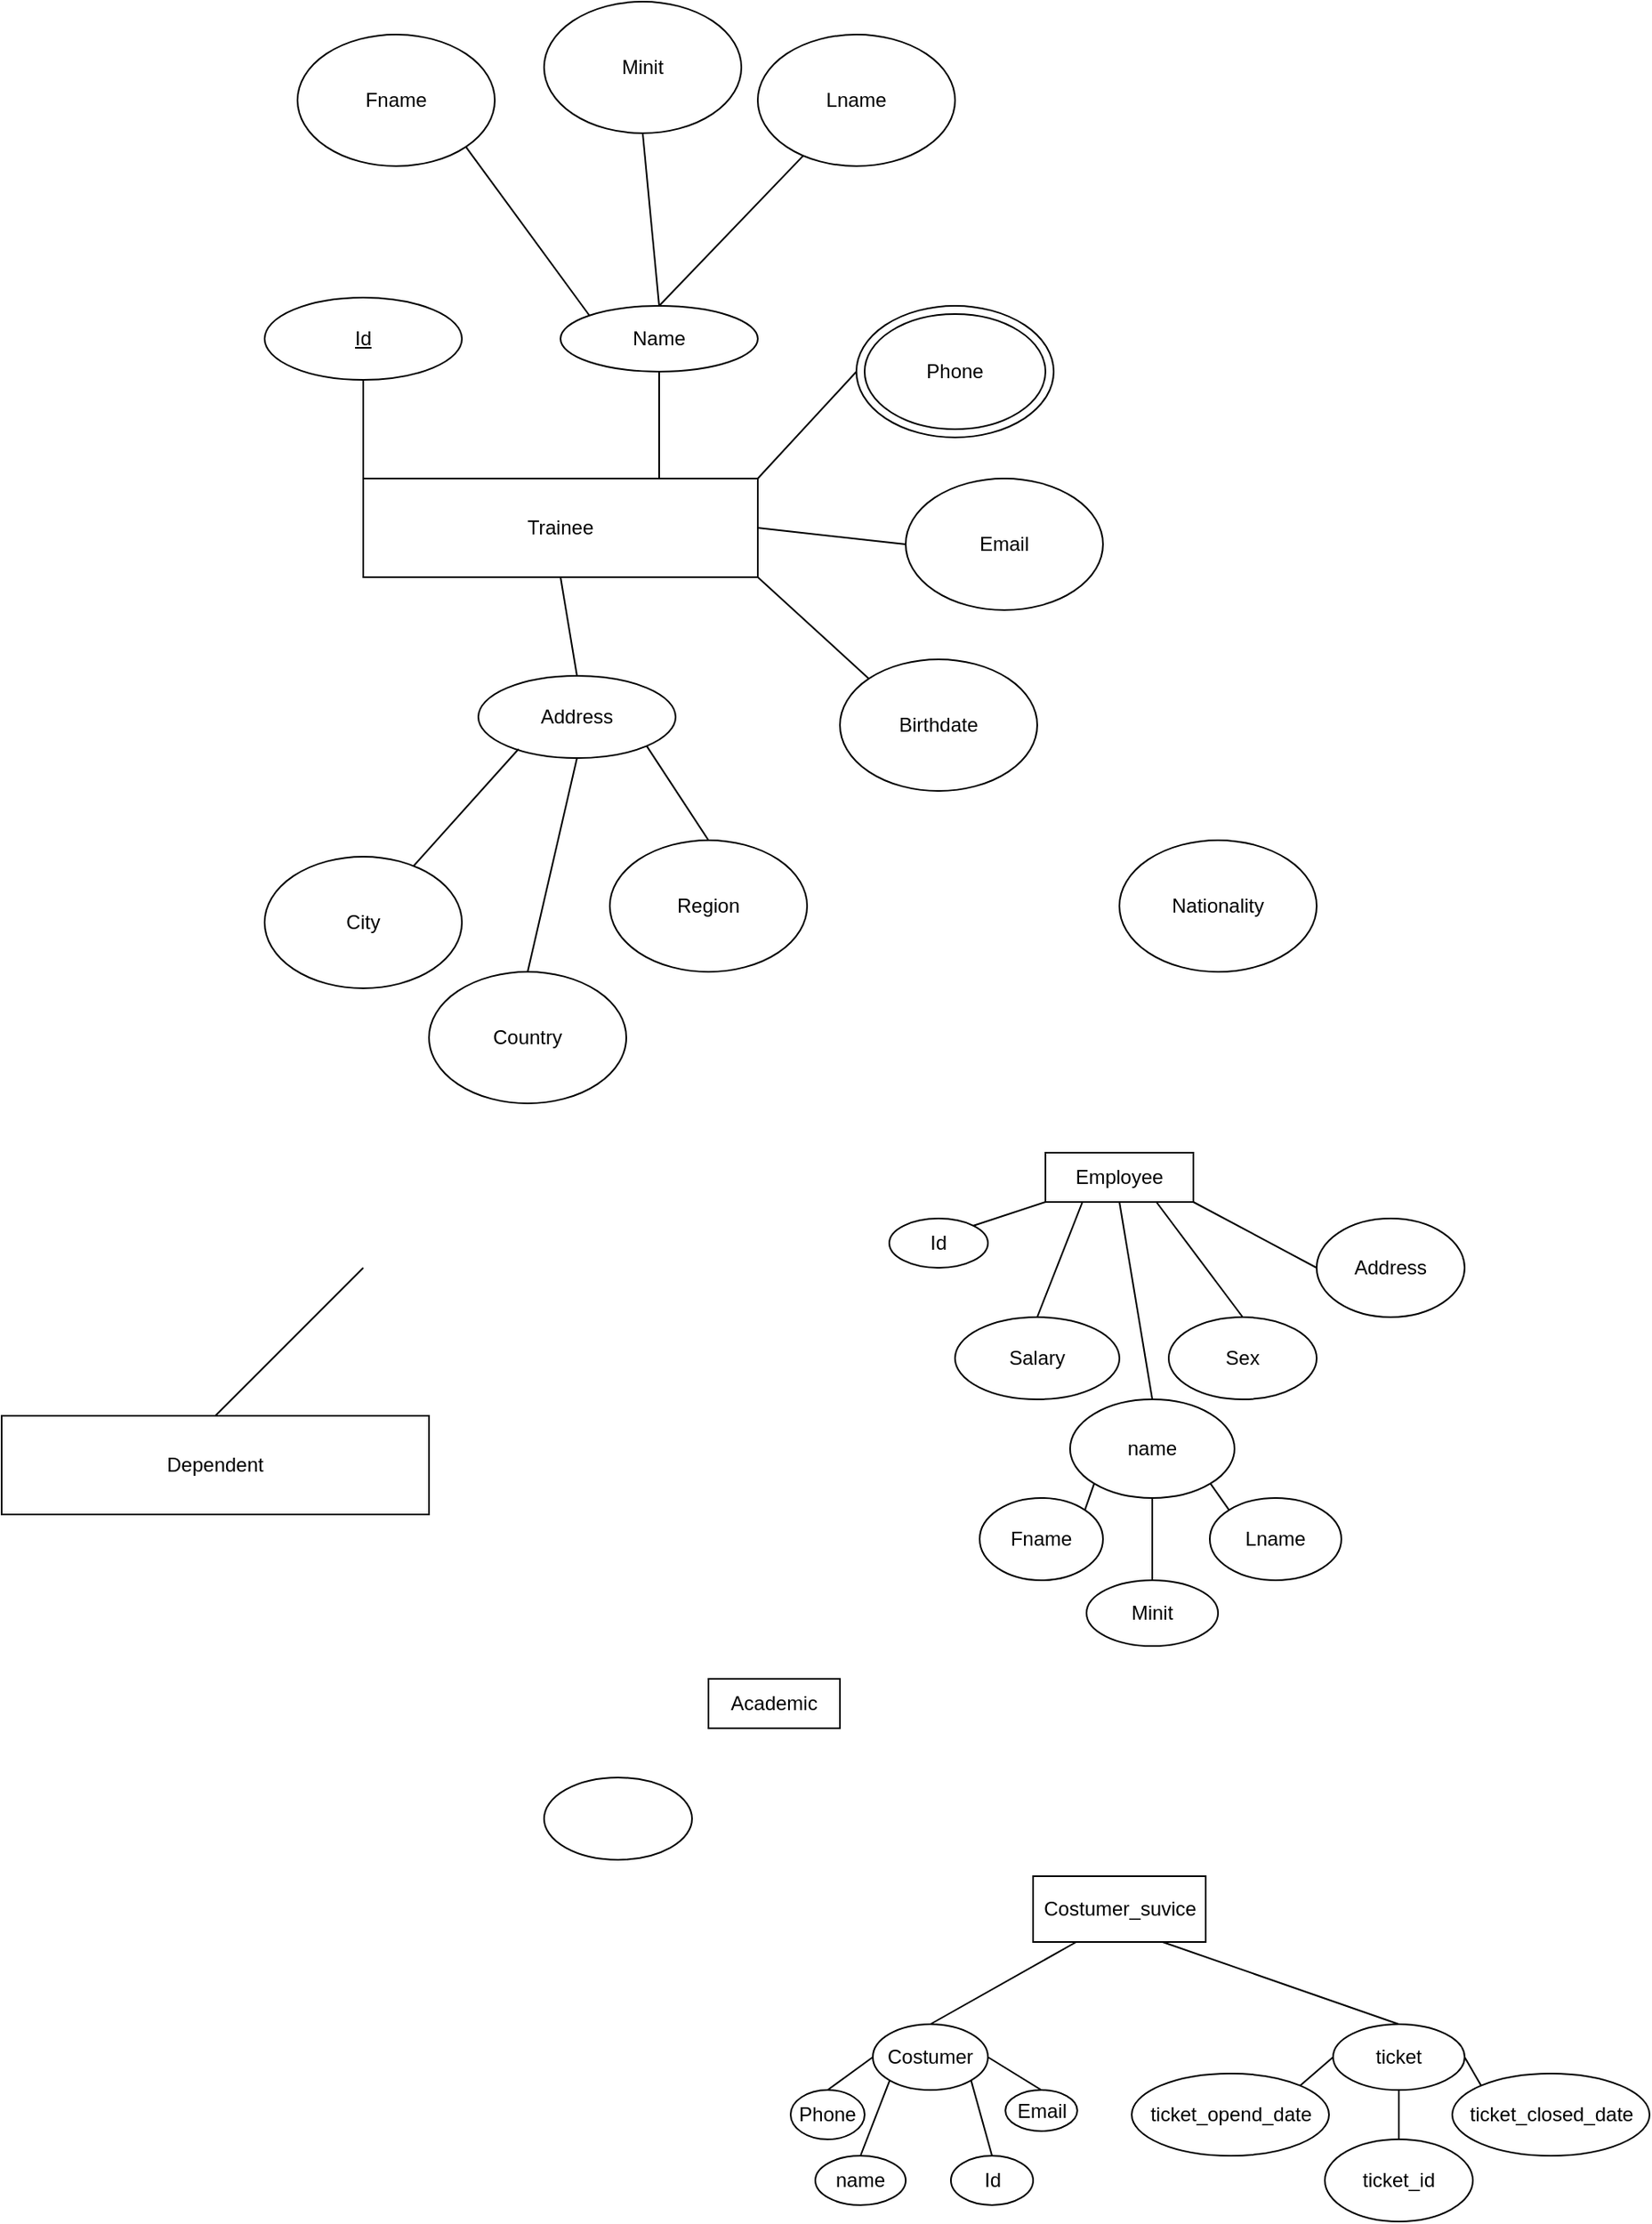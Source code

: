 <mxfile version="24.2.2" type="github">
  <diagram id="R2lEEEUBdFMjLlhIrx00" name="Page-1">
    <mxGraphModel dx="1647" dy="1610" grid="1" gridSize="10" guides="1" tooltips="1" connect="1" arrows="1" fold="1" page="1" pageScale="1" pageWidth="850" pageHeight="1100" math="0" shadow="0" extFonts="Permanent Marker^https://fonts.googleapis.com/css?family=Permanent+Marker">
      <root>
        <mxCell id="0" />
        <mxCell id="1" parent="0" />
        <mxCell id="exuP65Xe-kyWdSPfGrK1-2" value="Id" style="ellipse;whiteSpace=wrap;html=1;fontStyle=4" parent="1" vertex="1">
          <mxGeometry x="-230" y="-250" width="120" height="50" as="geometry" />
        </mxCell>
        <mxCell id="exuP65Xe-kyWdSPfGrK1-3" value="Name" style="ellipse;whiteSpace=wrap;html=1;" parent="1" vertex="1">
          <mxGeometry x="-50" y="-245" width="120" height="40" as="geometry" />
        </mxCell>
        <mxCell id="exuP65Xe-kyWdSPfGrK1-4" value="Address" style="ellipse;whiteSpace=wrap;html=1;" parent="1" vertex="1">
          <mxGeometry x="-100" y="-20" width="120" height="50" as="geometry" />
        </mxCell>
        <mxCell id="exuP65Xe-kyWdSPfGrK1-5" value="Country" style="ellipse;whiteSpace=wrap;html=1;" parent="1" vertex="1">
          <mxGeometry x="-130" y="160" width="120" height="80" as="geometry" />
        </mxCell>
        <mxCell id="exuP65Xe-kyWdSPfGrK1-6" value="Region" style="ellipse;whiteSpace=wrap;html=1;" parent="1" vertex="1">
          <mxGeometry x="-20" y="80" width="120" height="80" as="geometry" />
        </mxCell>
        <mxCell id="exuP65Xe-kyWdSPfGrK1-7" value="City" style="ellipse;whiteSpace=wrap;html=1;" parent="1" vertex="1">
          <mxGeometry x="-230" y="90" width="120" height="80" as="geometry" />
        </mxCell>
        <mxCell id="exuP65Xe-kyWdSPfGrK1-9" value="Lname" style="ellipse;whiteSpace=wrap;html=1;" parent="1" vertex="1">
          <mxGeometry x="70" y="-410" width="120" height="80" as="geometry" />
        </mxCell>
        <mxCell id="exuP65Xe-kyWdSPfGrK1-10" value="Minit" style="ellipse;whiteSpace=wrap;html=1;" parent="1" vertex="1">
          <mxGeometry x="-60" y="-430" width="120" height="80" as="geometry" />
        </mxCell>
        <mxCell id="exuP65Xe-kyWdSPfGrK1-11" value="Fname" style="ellipse;whiteSpace=wrap;html=1;" parent="1" vertex="1">
          <mxGeometry x="-210" y="-410" width="120" height="80" as="geometry" />
        </mxCell>
        <mxCell id="exuP65Xe-kyWdSPfGrK1-16" value="" style="endArrow=none;html=1;rounded=0;entryX=1;entryY=1;entryDx=0;entryDy=0;exitX=0;exitY=0;exitDx=0;exitDy=0;" parent="1" source="exuP65Xe-kyWdSPfGrK1-3" target="exuP65Xe-kyWdSPfGrK1-11" edge="1">
          <mxGeometry width="50" height="50" relative="1" as="geometry">
            <mxPoint x="-40" y="-260" as="sourcePoint" />
            <mxPoint x="10" y="-310" as="targetPoint" />
          </mxGeometry>
        </mxCell>
        <mxCell id="exuP65Xe-kyWdSPfGrK1-19" value="" style="endArrow=none;html=1;rounded=0;exitX=0.5;exitY=0;exitDx=0;exitDy=0;" parent="1" source="exuP65Xe-kyWdSPfGrK1-3" target="exuP65Xe-kyWdSPfGrK1-9" edge="1">
          <mxGeometry width="50" height="50" relative="1" as="geometry">
            <mxPoint x="-40" y="-260" as="sourcePoint" />
            <mxPoint y="-340" as="targetPoint" />
          </mxGeometry>
        </mxCell>
        <mxCell id="exuP65Xe-kyWdSPfGrK1-20" value="" style="endArrow=none;html=1;rounded=0;entryX=0.5;entryY=1;entryDx=0;entryDy=0;exitX=0.5;exitY=0;exitDx=0;exitDy=0;" parent="1" source="exuP65Xe-kyWdSPfGrK1-3" target="exuP65Xe-kyWdSPfGrK1-10" edge="1">
          <mxGeometry width="50" height="50" relative="1" as="geometry">
            <mxPoint x="-40" y="-260" as="sourcePoint" />
            <mxPoint x="10" y="-310" as="targetPoint" />
          </mxGeometry>
        </mxCell>
        <mxCell id="exuP65Xe-kyWdSPfGrK1-22" value="" style="endArrow=none;html=1;rounded=0;entryX=0.5;entryY=0;entryDx=0;entryDy=0;exitX=0.5;exitY=1;exitDx=0;exitDy=0;" parent="1" source="exuP65Xe-kyWdSPfGrK1-4" target="exuP65Xe-kyWdSPfGrK1-5" edge="1">
          <mxGeometry width="50" height="50" relative="1" as="geometry">
            <mxPoint x="50" y="-140" as="sourcePoint" />
            <mxPoint x="100" y="-190" as="targetPoint" />
          </mxGeometry>
        </mxCell>
        <mxCell id="exuP65Xe-kyWdSPfGrK1-23" value="" style="endArrow=none;html=1;rounded=0;entryX=0.5;entryY=0;entryDx=0;entryDy=0;exitX=1;exitY=1;exitDx=0;exitDy=0;" parent="1" source="exuP65Xe-kyWdSPfGrK1-4" target="exuP65Xe-kyWdSPfGrK1-6" edge="1">
          <mxGeometry width="50" height="50" relative="1" as="geometry">
            <mxPoint x="50" y="-140" as="sourcePoint" />
            <mxPoint x="100" y="-190" as="targetPoint" />
            <Array as="points" />
          </mxGeometry>
        </mxCell>
        <mxCell id="exuP65Xe-kyWdSPfGrK1-24" value="Trainee" style="rounded=0;whiteSpace=wrap;html=1;" parent="1" vertex="1">
          <mxGeometry x="-170" y="-140" width="240" height="60" as="geometry" />
        </mxCell>
        <mxCell id="exuP65Xe-kyWdSPfGrK1-25" value="" style="endArrow=none;html=1;rounded=0;entryX=0.5;entryY=1;entryDx=0;entryDy=0;exitX=0.5;exitY=0;exitDx=0;exitDy=0;" parent="1" source="exuP65Xe-kyWdSPfGrK1-4" target="exuP65Xe-kyWdSPfGrK1-24" edge="1">
          <mxGeometry width="50" height="50" relative="1" as="geometry">
            <mxPoint x="300" y="-40" as="sourcePoint" />
            <mxPoint x="350" y="-90" as="targetPoint" />
          </mxGeometry>
        </mxCell>
        <mxCell id="exuP65Xe-kyWdSPfGrK1-26" value="" style="endArrow=none;html=1;rounded=0;entryX=0.204;entryY=0.89;entryDx=0;entryDy=0;entryPerimeter=0;" parent="1" source="exuP65Xe-kyWdSPfGrK1-7" target="exuP65Xe-kyWdSPfGrK1-4" edge="1">
          <mxGeometry width="50" height="50" relative="1" as="geometry">
            <mxPoint x="-20" y="60" as="sourcePoint" />
            <mxPoint x="30" y="10" as="targetPoint" />
          </mxGeometry>
        </mxCell>
        <mxCell id="exuP65Xe-kyWdSPfGrK1-27" value="" style="endArrow=none;html=1;rounded=0;entryX=0.5;entryY=1;entryDx=0;entryDy=0;exitX=0.75;exitY=0;exitDx=0;exitDy=0;" parent="1" source="exuP65Xe-kyWdSPfGrK1-24" target="exuP65Xe-kyWdSPfGrK1-3" edge="1">
          <mxGeometry width="50" height="50" relative="1" as="geometry">
            <mxPoint x="90" y="-70" as="sourcePoint" />
            <mxPoint x="140" y="-120" as="targetPoint" />
          </mxGeometry>
        </mxCell>
        <mxCell id="exuP65Xe-kyWdSPfGrK1-28" value="" style="endArrow=none;html=1;rounded=0;entryX=0.5;entryY=1;entryDx=0;entryDy=0;exitX=0;exitY=0;exitDx=0;exitDy=0;" parent="1" source="exuP65Xe-kyWdSPfGrK1-24" target="exuP65Xe-kyWdSPfGrK1-2" edge="1">
          <mxGeometry width="50" height="50" relative="1" as="geometry">
            <mxPoint x="90" y="-70" as="sourcePoint" />
            <mxPoint x="140" y="-120" as="targetPoint" />
            <Array as="points">
              <mxPoint x="-170" y="-170" />
            </Array>
          </mxGeometry>
        </mxCell>
        <mxCell id="exuP65Xe-kyWdSPfGrK1-29" value="Birthdate" style="ellipse;whiteSpace=wrap;html=1;" parent="1" vertex="1">
          <mxGeometry x="120" y="-30" width="120" height="80" as="geometry" />
        </mxCell>
        <mxCell id="exuP65Xe-kyWdSPfGrK1-30" value="Email" style="ellipse;whiteSpace=wrap;html=1;" parent="1" vertex="1">
          <mxGeometry x="160" y="-140" width="120" height="80" as="geometry" />
        </mxCell>
        <mxCell id="exuP65Xe-kyWdSPfGrK1-31" value="Phone" style="ellipse;whiteSpace=wrap;html=1;" parent="1" vertex="1">
          <mxGeometry x="130" y="-245" width="120" height="80" as="geometry" />
        </mxCell>
        <mxCell id="exuP65Xe-kyWdSPfGrK1-34" value="Phone" style="ellipse;whiteSpace=wrap;html=1;" parent="1" vertex="1">
          <mxGeometry x="135" y="-240" width="110" height="70" as="geometry" />
        </mxCell>
        <mxCell id="exuP65Xe-kyWdSPfGrK1-35" value="" style="endArrow=none;html=1;rounded=0;exitX=1;exitY=0;exitDx=0;exitDy=0;entryX=0;entryY=0.5;entryDx=0;entryDy=0;" parent="1" source="exuP65Xe-kyWdSPfGrK1-24" target="exuP65Xe-kyWdSPfGrK1-31" edge="1">
          <mxGeometry width="50" height="50" relative="1" as="geometry">
            <mxPoint x="90" y="-70" as="sourcePoint" />
            <mxPoint x="150" y="-160" as="targetPoint" />
          </mxGeometry>
        </mxCell>
        <mxCell id="exuP65Xe-kyWdSPfGrK1-36" value="" style="endArrow=none;html=1;rounded=0;exitX=1;exitY=0.5;exitDx=0;exitDy=0;entryX=0;entryY=0.5;entryDx=0;entryDy=0;" parent="1" source="exuP65Xe-kyWdSPfGrK1-24" target="exuP65Xe-kyWdSPfGrK1-30" edge="1">
          <mxGeometry width="50" height="50" relative="1" as="geometry">
            <mxPoint x="90" y="-70" as="sourcePoint" />
            <mxPoint x="140" y="-120" as="targetPoint" />
          </mxGeometry>
        </mxCell>
        <mxCell id="exuP65Xe-kyWdSPfGrK1-39" value="" style="endArrow=none;html=1;rounded=0;exitX=1;exitY=1;exitDx=0;exitDy=0;entryX=0;entryY=0;entryDx=0;entryDy=0;" parent="1" source="exuP65Xe-kyWdSPfGrK1-24" target="exuP65Xe-kyWdSPfGrK1-29" edge="1">
          <mxGeometry width="50" height="50" relative="1" as="geometry">
            <mxPoint x="90" y="-70" as="sourcePoint" />
            <mxPoint x="140" y="-120" as="targetPoint" />
          </mxGeometry>
        </mxCell>
        <mxCell id="exuP65Xe-kyWdSPfGrK1-40" value="Nationality" style="ellipse;whiteSpace=wrap;html=1;" parent="1" vertex="1">
          <mxGeometry x="290" y="80" width="120" height="80" as="geometry" />
        </mxCell>
        <mxCell id="exuP65Xe-kyWdSPfGrK1-43" value="Dependent" style="rounded=0;whiteSpace=wrap;html=1;" parent="1" vertex="1">
          <mxGeometry x="-390" y="430" width="260" height="60" as="geometry" />
        </mxCell>
        <mxCell id="exuP65Xe-kyWdSPfGrK1-45" value="Employee" style="rounded=0;whiteSpace=wrap;html=1;" parent="1" vertex="1">
          <mxGeometry x="245" y="270" width="90" height="30" as="geometry" />
        </mxCell>
        <mxCell id="exuP65Xe-kyWdSPfGrK1-46" value="Id" style="ellipse;whiteSpace=wrap;html=1;" parent="1" vertex="1">
          <mxGeometry x="150" y="310" width="60" height="30" as="geometry" />
        </mxCell>
        <mxCell id="exuP65Xe-kyWdSPfGrK1-47" value="Salary" style="ellipse;whiteSpace=wrap;html=1;" parent="1" vertex="1">
          <mxGeometry x="190" y="370" width="100" height="50" as="geometry" />
        </mxCell>
        <mxCell id="exuP65Xe-kyWdSPfGrK1-48" value="Sex" style="ellipse;whiteSpace=wrap;html=1;" parent="1" vertex="1">
          <mxGeometry x="320" y="370" width="90" height="50" as="geometry" />
        </mxCell>
        <mxCell id="exuP65Xe-kyWdSPfGrK1-50" value="" style="endArrow=none;html=1;rounded=0;entryX=0;entryY=1;entryDx=0;entryDy=0;exitX=1;exitY=0;exitDx=0;exitDy=0;" parent="1" source="exuP65Xe-kyWdSPfGrK1-46" target="exuP65Xe-kyWdSPfGrK1-45" edge="1">
          <mxGeometry width="50" height="50" relative="1" as="geometry">
            <mxPoint x="80" y="330" as="sourcePoint" />
            <mxPoint x="130" y="280" as="targetPoint" />
          </mxGeometry>
        </mxCell>
        <mxCell id="exuP65Xe-kyWdSPfGrK1-51" value="" style="endArrow=none;html=1;rounded=0;entryX=0.25;entryY=1;entryDx=0;entryDy=0;exitX=0.5;exitY=0;exitDx=0;exitDy=0;" parent="1" source="exuP65Xe-kyWdSPfGrK1-47" target="exuP65Xe-kyWdSPfGrK1-45" edge="1">
          <mxGeometry width="50" height="50" relative="1" as="geometry">
            <mxPoint x="80" y="330" as="sourcePoint" />
            <mxPoint x="130" y="280" as="targetPoint" />
          </mxGeometry>
        </mxCell>
        <mxCell id="exuP65Xe-kyWdSPfGrK1-52" value="" style="endArrow=none;html=1;rounded=0;entryX=0.75;entryY=1;entryDx=0;entryDy=0;exitX=0.5;exitY=0;exitDx=0;exitDy=0;" parent="1" source="exuP65Xe-kyWdSPfGrK1-48" target="exuP65Xe-kyWdSPfGrK1-45" edge="1">
          <mxGeometry width="50" height="50" relative="1" as="geometry">
            <mxPoint x="80" y="330" as="sourcePoint" />
            <mxPoint x="130" y="280" as="targetPoint" />
          </mxGeometry>
        </mxCell>
        <mxCell id="exuP65Xe-kyWdSPfGrK1-53" value="Address" style="ellipse;whiteSpace=wrap;html=1;" parent="1" vertex="1">
          <mxGeometry x="410" y="310" width="90" height="60" as="geometry" />
        </mxCell>
        <mxCell id="exuP65Xe-kyWdSPfGrK1-54" value="" style="endArrow=none;html=1;rounded=0;entryX=1;entryY=1;entryDx=0;entryDy=0;exitX=0;exitY=0.5;exitDx=0;exitDy=0;" parent="1" source="exuP65Xe-kyWdSPfGrK1-53" target="exuP65Xe-kyWdSPfGrK1-45" edge="1">
          <mxGeometry width="50" height="50" relative="1" as="geometry">
            <mxPoint x="80" y="330" as="sourcePoint" />
            <mxPoint x="130" y="280" as="targetPoint" />
          </mxGeometry>
        </mxCell>
        <mxCell id="exuP65Xe-kyWdSPfGrK1-55" value="" style="endArrow=none;html=1;rounded=0;exitX=0.5;exitY=0;exitDx=0;exitDy=0;" parent="1" source="exuP65Xe-kyWdSPfGrK1-43" edge="1">
          <mxGeometry width="50" height="50" relative="1" as="geometry">
            <mxPoint x="-190" y="410" as="sourcePoint" />
            <mxPoint x="-170" y="340" as="targetPoint" />
          </mxGeometry>
        </mxCell>
        <mxCell id="k2jzktVWBkni9SinhkaB-3" value="name" style="ellipse;whiteSpace=wrap;html=1;" vertex="1" parent="1">
          <mxGeometry x="260" y="420" width="100" height="60" as="geometry" />
        </mxCell>
        <mxCell id="k2jzktVWBkni9SinhkaB-4" value="" style="endArrow=none;html=1;rounded=0;entryX=0.5;entryY=1;entryDx=0;entryDy=0;exitX=0.5;exitY=0;exitDx=0;exitDy=0;" edge="1" parent="1" source="k2jzktVWBkni9SinhkaB-3" target="exuP65Xe-kyWdSPfGrK1-45">
          <mxGeometry width="50" height="50" relative="1" as="geometry">
            <mxPoint x="280" y="400" as="sourcePoint" />
            <mxPoint x="330" y="350" as="targetPoint" />
          </mxGeometry>
        </mxCell>
        <mxCell id="k2jzktVWBkni9SinhkaB-10" value="Lname" style="ellipse;whiteSpace=wrap;html=1;" vertex="1" parent="1">
          <mxGeometry x="345" y="480" width="80" height="50" as="geometry" />
        </mxCell>
        <mxCell id="k2jzktVWBkni9SinhkaB-11" value="Minit" style="ellipse;whiteSpace=wrap;html=1;" vertex="1" parent="1">
          <mxGeometry x="270" y="530" width="80" height="40" as="geometry" />
        </mxCell>
        <mxCell id="k2jzktVWBkni9SinhkaB-12" value="Fname" style="ellipse;whiteSpace=wrap;html=1;" vertex="1" parent="1">
          <mxGeometry x="205" y="480" width="75" height="50" as="geometry" />
        </mxCell>
        <mxCell id="k2jzktVWBkni9SinhkaB-17" value="" style="endArrow=none;html=1;rounded=0;exitX=1;exitY=0;exitDx=0;exitDy=0;entryX=0;entryY=1;entryDx=0;entryDy=0;" edge="1" parent="1" source="k2jzktVWBkni9SinhkaB-12" target="k2jzktVWBkni9SinhkaB-3">
          <mxGeometry width="50" height="50" relative="1" as="geometry">
            <mxPoint x="250" y="500" as="sourcePoint" />
            <mxPoint x="300" y="450" as="targetPoint" />
          </mxGeometry>
        </mxCell>
        <mxCell id="k2jzktVWBkni9SinhkaB-18" value="" style="endArrow=none;html=1;rounded=0;entryX=0.5;entryY=1;entryDx=0;entryDy=0;exitX=0.5;exitY=0;exitDx=0;exitDy=0;" edge="1" parent="1" source="k2jzktVWBkni9SinhkaB-11" target="k2jzktVWBkni9SinhkaB-3">
          <mxGeometry width="50" height="50" relative="1" as="geometry">
            <mxPoint x="280" y="440" as="sourcePoint" />
            <mxPoint x="330" y="390" as="targetPoint" />
          </mxGeometry>
        </mxCell>
        <mxCell id="k2jzktVWBkni9SinhkaB-19" value="" style="endArrow=none;html=1;rounded=0;entryX=0;entryY=0;entryDx=0;entryDy=0;exitX=1;exitY=1;exitDx=0;exitDy=0;" edge="1" parent="1" source="k2jzktVWBkni9SinhkaB-3" target="k2jzktVWBkni9SinhkaB-10">
          <mxGeometry width="50" height="50" relative="1" as="geometry">
            <mxPoint x="280" y="440" as="sourcePoint" />
            <mxPoint x="330" y="390" as="targetPoint" />
          </mxGeometry>
        </mxCell>
        <mxCell id="k2jzktVWBkni9SinhkaB-20" value="Costumer_suvice" style="rounded=0;whiteSpace=wrap;html=1;" vertex="1" parent="1">
          <mxGeometry x="237.5" y="710" width="105" height="40" as="geometry" />
        </mxCell>
        <mxCell id="k2jzktVWBkni9SinhkaB-21" value="ticket_opend_date" style="ellipse;whiteSpace=wrap;html=1;" vertex="1" parent="1">
          <mxGeometry x="297.5" y="830" width="120" height="50" as="geometry" />
        </mxCell>
        <mxCell id="k2jzktVWBkni9SinhkaB-22" value="ticket_id" style="ellipse;whiteSpace=wrap;html=1;" vertex="1" parent="1">
          <mxGeometry x="415" y="870" width="90" height="50" as="geometry" />
        </mxCell>
        <mxCell id="k2jzktVWBkni9SinhkaB-23" value="ticket_closed_date" style="ellipse;whiteSpace=wrap;html=1;" vertex="1" parent="1">
          <mxGeometry x="492.5" y="830" width="120" height="50" as="geometry" />
        </mxCell>
        <mxCell id="k2jzktVWBkni9SinhkaB-24" value="ticket" style="ellipse;whiteSpace=wrap;html=1;" vertex="1" parent="1">
          <mxGeometry x="420" y="800" width="80" height="40" as="geometry" />
        </mxCell>
        <mxCell id="k2jzktVWBkni9SinhkaB-25" value="Academic" style="rounded=0;whiteSpace=wrap;html=1;" vertex="1" parent="1">
          <mxGeometry x="40" y="590" width="80" height="30" as="geometry" />
        </mxCell>
        <mxCell id="k2jzktVWBkni9SinhkaB-26" value="" style="ellipse;whiteSpace=wrap;html=1;" vertex="1" parent="1">
          <mxGeometry x="-60" y="650" width="90" height="50" as="geometry" />
        </mxCell>
        <mxCell id="k2jzktVWBkni9SinhkaB-28" value="" style="endArrow=none;html=1;rounded=0;exitX=1;exitY=0;exitDx=0;exitDy=0;entryX=0;entryY=0.5;entryDx=0;entryDy=0;" edge="1" parent="1" source="k2jzktVWBkni9SinhkaB-21" target="k2jzktVWBkni9SinhkaB-24">
          <mxGeometry width="50" height="50" relative="1" as="geometry">
            <mxPoint x="437.5" y="710" as="sourcePoint" />
            <mxPoint x="487.5" y="660" as="targetPoint" />
          </mxGeometry>
        </mxCell>
        <mxCell id="k2jzktVWBkni9SinhkaB-29" value="" style="endArrow=none;html=1;rounded=0;entryX=0;entryY=0;entryDx=0;entryDy=0;exitX=1;exitY=0.5;exitDx=0;exitDy=0;" edge="1" parent="1" source="k2jzktVWBkni9SinhkaB-24" target="k2jzktVWBkni9SinhkaB-23">
          <mxGeometry width="50" height="50" relative="1" as="geometry">
            <mxPoint x="497.5" y="820" as="sourcePoint" />
            <mxPoint x="487.5" y="660" as="targetPoint" />
          </mxGeometry>
        </mxCell>
        <mxCell id="k2jzktVWBkni9SinhkaB-30" value="" style="endArrow=none;html=1;rounded=0;entryX=0.5;entryY=0;entryDx=0;entryDy=0;exitX=0.5;exitY=1;exitDx=0;exitDy=0;" edge="1" parent="1" source="k2jzktVWBkni9SinhkaB-24" target="k2jzktVWBkni9SinhkaB-22">
          <mxGeometry width="50" height="50" relative="1" as="geometry">
            <mxPoint x="437.5" y="710" as="sourcePoint" />
            <mxPoint x="487.5" y="660" as="targetPoint" />
          </mxGeometry>
        </mxCell>
        <mxCell id="k2jzktVWBkni9SinhkaB-31" value="" style="endArrow=none;html=1;rounded=0;entryX=0.5;entryY=0;entryDx=0;entryDy=0;exitX=0.75;exitY=1;exitDx=0;exitDy=0;" edge="1" parent="1" source="k2jzktVWBkni9SinhkaB-20" target="k2jzktVWBkni9SinhkaB-24">
          <mxGeometry width="50" height="50" relative="1" as="geometry">
            <mxPoint x="270" y="700" as="sourcePoint" />
            <mxPoint x="320" y="650" as="targetPoint" />
          </mxGeometry>
        </mxCell>
        <mxCell id="k2jzktVWBkni9SinhkaB-32" value="Costumer" style="ellipse;whiteSpace=wrap;html=1;" vertex="1" parent="1">
          <mxGeometry x="140" y="800" width="70" height="40" as="geometry" />
        </mxCell>
        <mxCell id="k2jzktVWBkni9SinhkaB-33" value="Email" style="ellipse;whiteSpace=wrap;html=1;" vertex="1" parent="1">
          <mxGeometry x="220.63" y="840" width="43.75" height="25" as="geometry" />
        </mxCell>
        <mxCell id="k2jzktVWBkni9SinhkaB-35" value="Phone" style="ellipse;whiteSpace=wrap;html=1;" vertex="1" parent="1">
          <mxGeometry x="90" y="840" width="45" height="30" as="geometry" />
        </mxCell>
        <mxCell id="k2jzktVWBkni9SinhkaB-36" value="name" style="ellipse;whiteSpace=wrap;html=1;" vertex="1" parent="1">
          <mxGeometry x="105" y="880" width="55" height="30" as="geometry" />
        </mxCell>
        <mxCell id="k2jzktVWBkni9SinhkaB-43" value="Id" style="ellipse;whiteSpace=wrap;html=1;" vertex="1" parent="1">
          <mxGeometry x="187.5" y="880" width="50" height="30" as="geometry" />
        </mxCell>
        <mxCell id="k2jzktVWBkni9SinhkaB-44" value="" style="endArrow=none;html=1;rounded=0;entryX=0.5;entryY=0;entryDx=0;entryDy=0;exitX=0;exitY=0.5;exitDx=0;exitDy=0;" edge="1" parent="1" source="k2jzktVWBkni9SinhkaB-32" target="k2jzktVWBkni9SinhkaB-35">
          <mxGeometry width="50" height="50" relative="1" as="geometry">
            <mxPoint x="260" y="860" as="sourcePoint" />
            <mxPoint x="310" y="810" as="targetPoint" />
          </mxGeometry>
        </mxCell>
        <mxCell id="k2jzktVWBkni9SinhkaB-45" value="" style="endArrow=none;html=1;rounded=0;entryX=1;entryY=0.5;entryDx=0;entryDy=0;exitX=0.5;exitY=0;exitDx=0;exitDy=0;" edge="1" parent="1" source="k2jzktVWBkni9SinhkaB-33" target="k2jzktVWBkni9SinhkaB-32">
          <mxGeometry width="50" height="50" relative="1" as="geometry">
            <mxPoint x="260" y="860" as="sourcePoint" />
            <mxPoint x="310" y="810" as="targetPoint" />
          </mxGeometry>
        </mxCell>
        <mxCell id="k2jzktVWBkni9SinhkaB-46" value="" style="endArrow=none;html=1;rounded=0;entryX=0;entryY=1;entryDx=0;entryDy=0;exitX=0.5;exitY=0;exitDx=0;exitDy=0;" edge="1" parent="1" source="k2jzktVWBkni9SinhkaB-36" target="k2jzktVWBkni9SinhkaB-32">
          <mxGeometry width="50" height="50" relative="1" as="geometry">
            <mxPoint x="260" y="860" as="sourcePoint" />
            <mxPoint x="310" y="810" as="targetPoint" />
          </mxGeometry>
        </mxCell>
        <mxCell id="k2jzktVWBkni9SinhkaB-47" value="" style="endArrow=none;html=1;rounded=0;entryX=0.5;entryY=0;entryDx=0;entryDy=0;exitX=1;exitY=1;exitDx=0;exitDy=0;" edge="1" parent="1" source="k2jzktVWBkni9SinhkaB-32" target="k2jzktVWBkni9SinhkaB-43">
          <mxGeometry width="50" height="50" relative="1" as="geometry">
            <mxPoint x="260" y="860" as="sourcePoint" />
            <mxPoint x="310" y="810" as="targetPoint" />
          </mxGeometry>
        </mxCell>
        <mxCell id="k2jzktVWBkni9SinhkaB-48" value="" style="endArrow=none;html=1;rounded=0;entryX=0.25;entryY=1;entryDx=0;entryDy=0;exitX=0.5;exitY=0;exitDx=0;exitDy=0;" edge="1" parent="1" source="k2jzktVWBkni9SinhkaB-32" target="k2jzktVWBkni9SinhkaB-20">
          <mxGeometry width="50" height="50" relative="1" as="geometry">
            <mxPoint x="260" y="860" as="sourcePoint" />
            <mxPoint x="310" y="810" as="targetPoint" />
          </mxGeometry>
        </mxCell>
      </root>
    </mxGraphModel>
  </diagram>
</mxfile>
